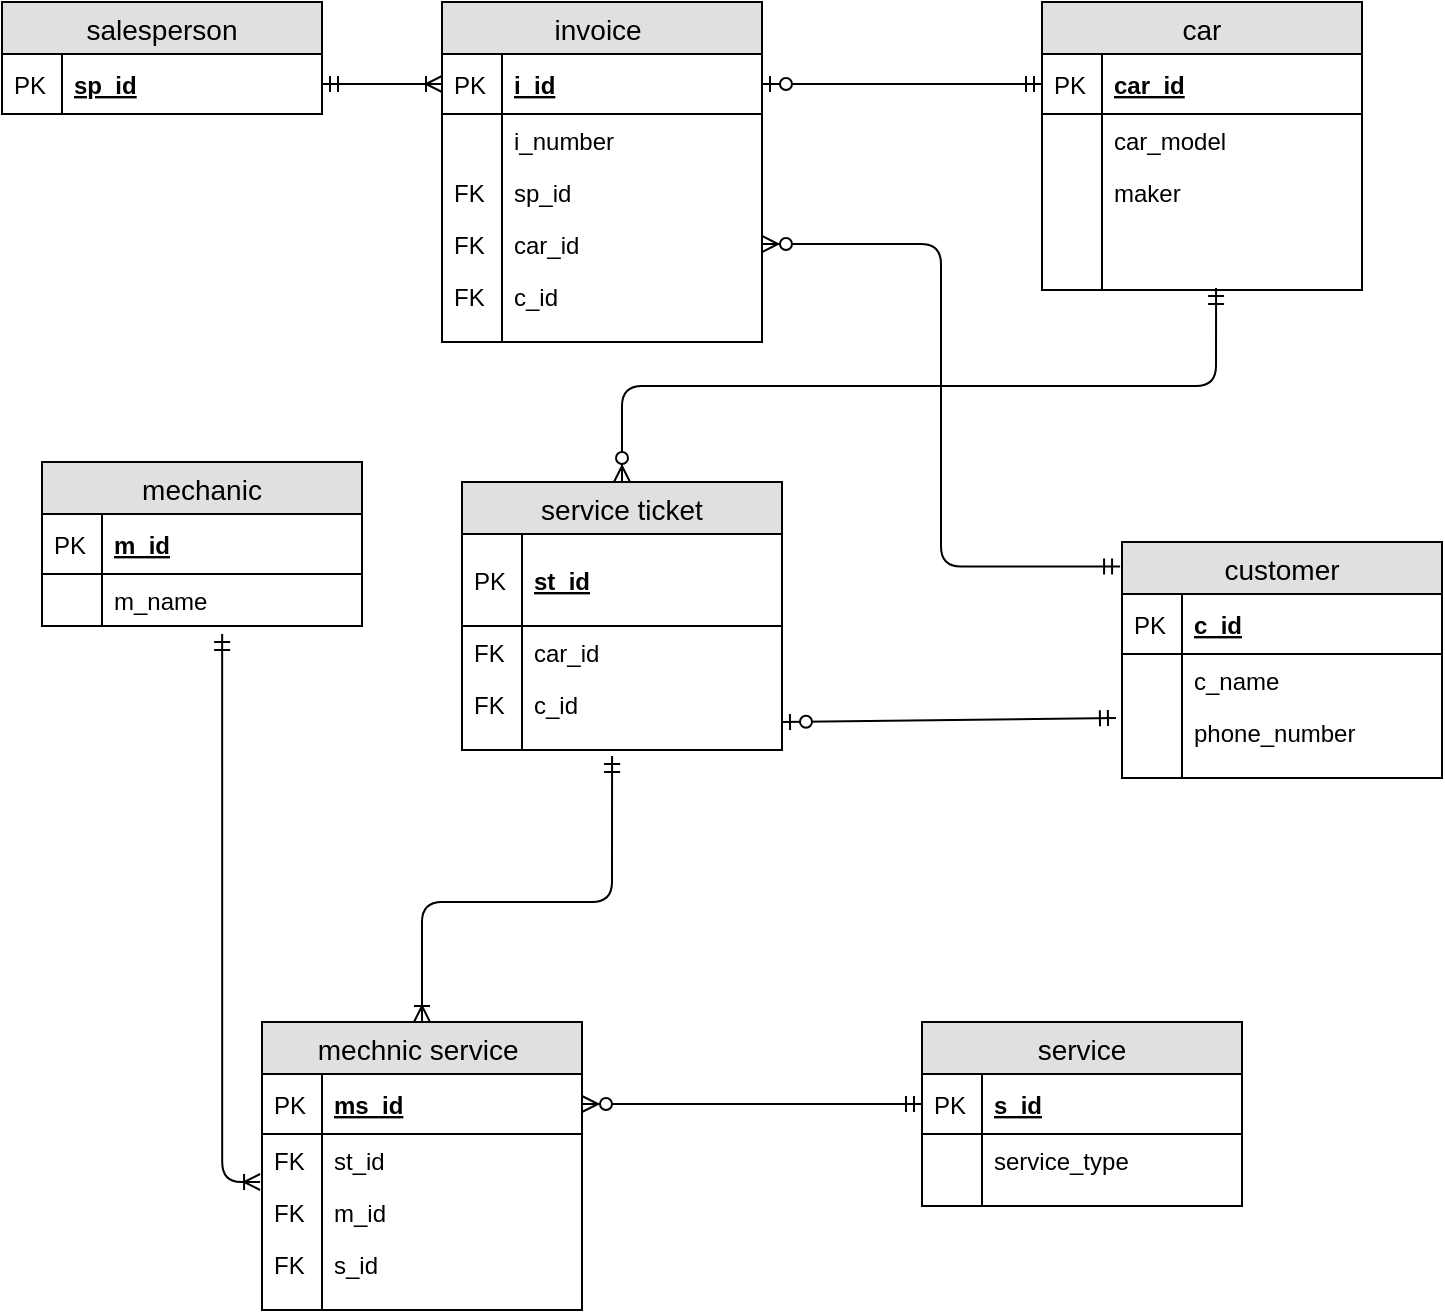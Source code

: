 <mxfile version="12.5.3" type="device"><diagram id="W1ny0_dpxWkOe_xaQ_Vz" name="Page-1"><mxGraphModel dx="1422" dy="745" grid="1" gridSize="10" guides="1" tooltips="1" connect="1" arrows="1" fold="1" page="1" pageScale="1" pageWidth="827" pageHeight="1169" math="0" shadow="0"><root><mxCell id="0"/><mxCell id="1" parent="0"/><mxCell id="S6e2C4reVSMA_w8HV3tu-1" value="salesperson" style="swimlane;fontStyle=0;childLayout=stackLayout;horizontal=1;startSize=26;fillColor=#e0e0e0;horizontalStack=0;resizeParent=1;resizeParentMax=0;resizeLast=0;collapsible=1;marginBottom=0;swimlaneFillColor=#ffffff;align=center;fontSize=14;" vertex="1" parent="1"><mxGeometry x="20" y="20" width="160" height="56" as="geometry"/></mxCell><mxCell id="S6e2C4reVSMA_w8HV3tu-2" value="sp_id" style="shape=partialRectangle;top=0;left=0;right=0;bottom=1;align=left;verticalAlign=middle;fillColor=none;spacingLeft=34;spacingRight=4;overflow=hidden;rotatable=0;points=[[0,0.5],[1,0.5]];portConstraint=eastwest;dropTarget=0;fontStyle=5;fontSize=12;" vertex="1" parent="S6e2C4reVSMA_w8HV3tu-1"><mxGeometry y="26" width="160" height="30" as="geometry"/></mxCell><mxCell id="S6e2C4reVSMA_w8HV3tu-3" value="PK" style="shape=partialRectangle;top=0;left=0;bottom=0;fillColor=none;align=left;verticalAlign=middle;spacingLeft=4;spacingRight=4;overflow=hidden;rotatable=0;points=[];portConstraint=eastwest;part=1;fontSize=12;" vertex="1" connectable="0" parent="S6e2C4reVSMA_w8HV3tu-2"><mxGeometry width="30" height="30" as="geometry"/></mxCell><mxCell id="S6e2C4reVSMA_w8HV3tu-12" value="invoice " style="swimlane;fontStyle=0;childLayout=stackLayout;horizontal=1;startSize=26;fillColor=#e0e0e0;horizontalStack=0;resizeParent=1;resizeParentMax=0;resizeLast=0;collapsible=1;marginBottom=0;swimlaneFillColor=#ffffff;align=center;fontSize=14;" vertex="1" parent="1"><mxGeometry x="240" y="20" width="160" height="170" as="geometry"/></mxCell><mxCell id="S6e2C4reVSMA_w8HV3tu-13" value="i_id" style="shape=partialRectangle;top=0;left=0;right=0;bottom=1;align=left;verticalAlign=middle;fillColor=none;spacingLeft=34;spacingRight=4;overflow=hidden;rotatable=0;points=[[0,0.5],[1,0.5]];portConstraint=eastwest;dropTarget=0;fontStyle=5;fontSize=12;" vertex="1" parent="S6e2C4reVSMA_w8HV3tu-12"><mxGeometry y="26" width="160" height="30" as="geometry"/></mxCell><mxCell id="S6e2C4reVSMA_w8HV3tu-14" value="PK" style="shape=partialRectangle;top=0;left=0;bottom=0;fillColor=none;align=left;verticalAlign=middle;spacingLeft=4;spacingRight=4;overflow=hidden;rotatable=0;points=[];portConstraint=eastwest;part=1;fontSize=12;" vertex="1" connectable="0" parent="S6e2C4reVSMA_w8HV3tu-13"><mxGeometry width="30" height="30" as="geometry"/></mxCell><mxCell id="S6e2C4reVSMA_w8HV3tu-15" value="i_number " style="shape=partialRectangle;top=0;left=0;right=0;bottom=0;align=left;verticalAlign=top;fillColor=none;spacingLeft=34;spacingRight=4;overflow=hidden;rotatable=0;points=[[0,0.5],[1,0.5]];portConstraint=eastwest;dropTarget=0;fontSize=12;" vertex="1" parent="S6e2C4reVSMA_w8HV3tu-12"><mxGeometry y="56" width="160" height="26" as="geometry"/></mxCell><mxCell id="S6e2C4reVSMA_w8HV3tu-16" value="" style="shape=partialRectangle;top=0;left=0;bottom=0;fillColor=none;align=left;verticalAlign=top;spacingLeft=4;spacingRight=4;overflow=hidden;rotatable=0;points=[];portConstraint=eastwest;part=1;fontSize=12;" vertex="1" connectable="0" parent="S6e2C4reVSMA_w8HV3tu-15"><mxGeometry width="30" height="26" as="geometry"/></mxCell><mxCell id="S6e2C4reVSMA_w8HV3tu-17" value="sp_id" style="shape=partialRectangle;top=0;left=0;right=0;bottom=0;align=left;verticalAlign=top;fillColor=none;spacingLeft=34;spacingRight=4;overflow=hidden;rotatable=0;points=[[0,0.5],[1,0.5]];portConstraint=eastwest;dropTarget=0;fontSize=12;" vertex="1" parent="S6e2C4reVSMA_w8HV3tu-12"><mxGeometry y="82" width="160" height="26" as="geometry"/></mxCell><mxCell id="S6e2C4reVSMA_w8HV3tu-18" value="FK" style="shape=partialRectangle;top=0;left=0;bottom=0;fillColor=none;align=left;verticalAlign=top;spacingLeft=4;spacingRight=4;overflow=hidden;rotatable=0;points=[];portConstraint=eastwest;part=1;fontSize=12;" vertex="1" connectable="0" parent="S6e2C4reVSMA_w8HV3tu-17"><mxGeometry width="30" height="26" as="geometry"/></mxCell><mxCell id="S6e2C4reVSMA_w8HV3tu-19" value="car_id" style="shape=partialRectangle;top=0;left=0;right=0;bottom=0;align=left;verticalAlign=top;fillColor=none;spacingLeft=34;spacingRight=4;overflow=hidden;rotatable=0;points=[[0,0.5],[1,0.5]];portConstraint=eastwest;dropTarget=0;fontSize=12;" vertex="1" parent="S6e2C4reVSMA_w8HV3tu-12"><mxGeometry y="108" width="160" height="26" as="geometry"/></mxCell><mxCell id="S6e2C4reVSMA_w8HV3tu-20" value="FK" style="shape=partialRectangle;top=0;left=0;bottom=0;fillColor=none;align=left;verticalAlign=top;spacingLeft=4;spacingRight=4;overflow=hidden;rotatable=0;points=[];portConstraint=eastwest;part=1;fontSize=12;" vertex="1" connectable="0" parent="S6e2C4reVSMA_w8HV3tu-19"><mxGeometry width="30" height="26" as="geometry"/></mxCell><mxCell id="S6e2C4reVSMA_w8HV3tu-21" value="c_id" style="shape=partialRectangle;top=0;left=0;right=0;bottom=0;align=left;verticalAlign=top;fillColor=none;spacingLeft=34;spacingRight=4;overflow=hidden;rotatable=0;points=[[0,0.5],[1,0.5]];portConstraint=eastwest;dropTarget=0;fontSize=12;" vertex="1" parent="S6e2C4reVSMA_w8HV3tu-12"><mxGeometry y="134" width="160" height="36" as="geometry"/></mxCell><mxCell id="S6e2C4reVSMA_w8HV3tu-22" value="FK" style="shape=partialRectangle;top=0;left=0;bottom=0;fillColor=none;align=left;verticalAlign=top;spacingLeft=4;spacingRight=4;overflow=hidden;rotatable=0;points=[];portConstraint=eastwest;part=1;fontSize=12;" vertex="1" connectable="0" parent="S6e2C4reVSMA_w8HV3tu-21"><mxGeometry width="30" height="36" as="geometry"/></mxCell><mxCell id="S6e2C4reVSMA_w8HV3tu-23" value="car" style="swimlane;fontStyle=0;childLayout=stackLayout;horizontal=1;startSize=26;fillColor=#e0e0e0;horizontalStack=0;resizeParent=1;resizeParentMax=0;resizeLast=0;collapsible=1;marginBottom=0;swimlaneFillColor=#ffffff;align=center;fontSize=14;" vertex="1" parent="1"><mxGeometry x="540" y="20" width="160" height="144" as="geometry"/></mxCell><mxCell id="S6e2C4reVSMA_w8HV3tu-24" value="car_id" style="shape=partialRectangle;top=0;left=0;right=0;bottom=1;align=left;verticalAlign=middle;fillColor=none;spacingLeft=34;spacingRight=4;overflow=hidden;rotatable=0;points=[[0,0.5],[1,0.5]];portConstraint=eastwest;dropTarget=0;fontStyle=5;fontSize=12;" vertex="1" parent="S6e2C4reVSMA_w8HV3tu-23"><mxGeometry y="26" width="160" height="30" as="geometry"/></mxCell><mxCell id="S6e2C4reVSMA_w8HV3tu-25" value="PK" style="shape=partialRectangle;top=0;left=0;bottom=0;fillColor=none;align=left;verticalAlign=middle;spacingLeft=4;spacingRight=4;overflow=hidden;rotatable=0;points=[];portConstraint=eastwest;part=1;fontSize=12;" vertex="1" connectable="0" parent="S6e2C4reVSMA_w8HV3tu-24"><mxGeometry width="30" height="30" as="geometry"/></mxCell><mxCell id="S6e2C4reVSMA_w8HV3tu-26" value="car_model" style="shape=partialRectangle;top=0;left=0;right=0;bottom=0;align=left;verticalAlign=top;fillColor=none;spacingLeft=34;spacingRight=4;overflow=hidden;rotatable=0;points=[[0,0.5],[1,0.5]];portConstraint=eastwest;dropTarget=0;fontSize=12;" vertex="1" parent="S6e2C4reVSMA_w8HV3tu-23"><mxGeometry y="56" width="160" height="26" as="geometry"/></mxCell><mxCell id="S6e2C4reVSMA_w8HV3tu-27" value="" style="shape=partialRectangle;top=0;left=0;bottom=0;fillColor=none;align=left;verticalAlign=top;spacingLeft=4;spacingRight=4;overflow=hidden;rotatable=0;points=[];portConstraint=eastwest;part=1;fontSize=12;" vertex="1" connectable="0" parent="S6e2C4reVSMA_w8HV3tu-26"><mxGeometry width="30" height="26" as="geometry"/></mxCell><mxCell id="S6e2C4reVSMA_w8HV3tu-28" value="maker" style="shape=partialRectangle;top=0;left=0;right=0;bottom=0;align=left;verticalAlign=top;fillColor=none;spacingLeft=34;spacingRight=4;overflow=hidden;rotatable=0;points=[[0,0.5],[1,0.5]];portConstraint=eastwest;dropTarget=0;fontSize=12;" vertex="1" parent="S6e2C4reVSMA_w8HV3tu-23"><mxGeometry y="82" width="160" height="26" as="geometry"/></mxCell><mxCell id="S6e2C4reVSMA_w8HV3tu-29" value="" style="shape=partialRectangle;top=0;left=0;bottom=0;fillColor=none;align=left;verticalAlign=top;spacingLeft=4;spacingRight=4;overflow=hidden;rotatable=0;points=[];portConstraint=eastwest;part=1;fontSize=12;" vertex="1" connectable="0" parent="S6e2C4reVSMA_w8HV3tu-28"><mxGeometry width="30" height="26" as="geometry"/></mxCell><mxCell id="S6e2C4reVSMA_w8HV3tu-30" value="" style="shape=partialRectangle;top=0;left=0;right=0;bottom=0;align=left;verticalAlign=top;fillColor=none;spacingLeft=34;spacingRight=4;overflow=hidden;rotatable=0;points=[[0,0.5],[1,0.5]];portConstraint=eastwest;dropTarget=0;fontSize=12;" vertex="1" parent="S6e2C4reVSMA_w8HV3tu-23"><mxGeometry y="108" width="160" height="26" as="geometry"/></mxCell><mxCell id="S6e2C4reVSMA_w8HV3tu-31" value="" style="shape=partialRectangle;top=0;left=0;bottom=0;fillColor=none;align=left;verticalAlign=top;spacingLeft=4;spacingRight=4;overflow=hidden;rotatable=0;points=[];portConstraint=eastwest;part=1;fontSize=12;" vertex="1" connectable="0" parent="S6e2C4reVSMA_w8HV3tu-30"><mxGeometry width="30" height="26" as="geometry"/></mxCell><mxCell id="S6e2C4reVSMA_w8HV3tu-32" value="" style="shape=partialRectangle;top=0;left=0;right=0;bottom=0;align=left;verticalAlign=top;fillColor=none;spacingLeft=34;spacingRight=4;overflow=hidden;rotatable=0;points=[[0,0.5],[1,0.5]];portConstraint=eastwest;dropTarget=0;fontSize=12;" vertex="1" parent="S6e2C4reVSMA_w8HV3tu-23"><mxGeometry y="134" width="160" height="10" as="geometry"/></mxCell><mxCell id="S6e2C4reVSMA_w8HV3tu-33" value="" style="shape=partialRectangle;top=0;left=0;bottom=0;fillColor=none;align=left;verticalAlign=top;spacingLeft=4;spacingRight=4;overflow=hidden;rotatable=0;points=[];portConstraint=eastwest;part=1;fontSize=12;" vertex="1" connectable="0" parent="S6e2C4reVSMA_w8HV3tu-32"><mxGeometry width="30" height="10" as="geometry"/></mxCell><mxCell id="S6e2C4reVSMA_w8HV3tu-34" value="service ticket" style="swimlane;fontStyle=0;childLayout=stackLayout;horizontal=1;startSize=26;fillColor=#e0e0e0;horizontalStack=0;resizeParent=1;resizeParentMax=0;resizeLast=0;collapsible=1;marginBottom=0;swimlaneFillColor=#ffffff;align=center;fontSize=14;" vertex="1" parent="1"><mxGeometry x="250" y="260" width="160" height="134" as="geometry"/></mxCell><mxCell id="S6e2C4reVSMA_w8HV3tu-35" value="st_id" style="shape=partialRectangle;top=0;left=0;right=0;bottom=1;align=left;verticalAlign=middle;fillColor=none;spacingLeft=34;spacingRight=4;overflow=hidden;rotatable=0;points=[[0,0.5],[1,0.5]];portConstraint=eastwest;dropTarget=0;fontStyle=5;fontSize=12;" vertex="1" parent="S6e2C4reVSMA_w8HV3tu-34"><mxGeometry y="26" width="160" height="46" as="geometry"/></mxCell><mxCell id="S6e2C4reVSMA_w8HV3tu-36" value="PK" style="shape=partialRectangle;top=0;left=0;bottom=0;fillColor=none;align=left;verticalAlign=middle;spacingLeft=4;spacingRight=4;overflow=hidden;rotatable=0;points=[];portConstraint=eastwest;part=1;fontSize=12;" vertex="1" connectable="0" parent="S6e2C4reVSMA_w8HV3tu-35"><mxGeometry width="30" height="46" as="geometry"/></mxCell><mxCell id="S6e2C4reVSMA_w8HV3tu-37" value="car_id" style="shape=partialRectangle;top=0;left=0;right=0;bottom=0;align=left;verticalAlign=top;fillColor=none;spacingLeft=34;spacingRight=4;overflow=hidden;rotatable=0;points=[[0,0.5],[1,0.5]];portConstraint=eastwest;dropTarget=0;fontSize=12;" vertex="1" parent="S6e2C4reVSMA_w8HV3tu-34"><mxGeometry y="72" width="160" height="26" as="geometry"/></mxCell><mxCell id="S6e2C4reVSMA_w8HV3tu-38" value="FK" style="shape=partialRectangle;top=0;left=0;bottom=0;fillColor=none;align=left;verticalAlign=top;spacingLeft=4;spacingRight=4;overflow=hidden;rotatable=0;points=[];portConstraint=eastwest;part=1;fontSize=12;" vertex="1" connectable="0" parent="S6e2C4reVSMA_w8HV3tu-37"><mxGeometry width="30" height="26" as="geometry"/></mxCell><mxCell id="S6e2C4reVSMA_w8HV3tu-39" value="c_id" style="shape=partialRectangle;top=0;left=0;right=0;bottom=0;align=left;verticalAlign=top;fillColor=none;spacingLeft=34;spacingRight=4;overflow=hidden;rotatable=0;points=[[0,0.5],[1,0.5]];portConstraint=eastwest;dropTarget=0;fontSize=12;" vertex="1" parent="S6e2C4reVSMA_w8HV3tu-34"><mxGeometry y="98" width="160" height="26" as="geometry"/></mxCell><mxCell id="S6e2C4reVSMA_w8HV3tu-40" value="FK" style="shape=partialRectangle;top=0;left=0;bottom=0;fillColor=none;align=left;verticalAlign=top;spacingLeft=4;spacingRight=4;overflow=hidden;rotatable=0;points=[];portConstraint=eastwest;part=1;fontSize=12;" vertex="1" connectable="0" parent="S6e2C4reVSMA_w8HV3tu-39"><mxGeometry width="30" height="26" as="geometry"/></mxCell><mxCell id="S6e2C4reVSMA_w8HV3tu-43" value="" style="shape=partialRectangle;top=0;left=0;right=0;bottom=0;align=left;verticalAlign=top;fillColor=none;spacingLeft=34;spacingRight=4;overflow=hidden;rotatable=0;points=[[0,0.5],[1,0.5]];portConstraint=eastwest;dropTarget=0;fontSize=12;" vertex="1" parent="S6e2C4reVSMA_w8HV3tu-34"><mxGeometry y="124" width="160" height="10" as="geometry"/></mxCell><mxCell id="S6e2C4reVSMA_w8HV3tu-44" value="" style="shape=partialRectangle;top=0;left=0;bottom=0;fillColor=none;align=left;verticalAlign=top;spacingLeft=4;spacingRight=4;overflow=hidden;rotatable=0;points=[];portConstraint=eastwest;part=1;fontSize=12;" vertex="1" connectable="0" parent="S6e2C4reVSMA_w8HV3tu-43"><mxGeometry width="30" height="10" as="geometry"/></mxCell><mxCell id="S6e2C4reVSMA_w8HV3tu-45" value="customer" style="swimlane;fontStyle=0;childLayout=stackLayout;horizontal=1;startSize=26;fillColor=#e0e0e0;horizontalStack=0;resizeParent=1;resizeParentMax=0;resizeLast=0;collapsible=1;marginBottom=0;swimlaneFillColor=#ffffff;align=center;fontSize=14;" vertex="1" parent="1"><mxGeometry x="580" y="290" width="160" height="118" as="geometry"/></mxCell><mxCell id="S6e2C4reVSMA_w8HV3tu-46" value="c_id" style="shape=partialRectangle;top=0;left=0;right=0;bottom=1;align=left;verticalAlign=middle;fillColor=none;spacingLeft=34;spacingRight=4;overflow=hidden;rotatable=0;points=[[0,0.5],[1,0.5]];portConstraint=eastwest;dropTarget=0;fontStyle=5;fontSize=12;" vertex="1" parent="S6e2C4reVSMA_w8HV3tu-45"><mxGeometry y="26" width="160" height="30" as="geometry"/></mxCell><mxCell id="S6e2C4reVSMA_w8HV3tu-47" value="PK" style="shape=partialRectangle;top=0;left=0;bottom=0;fillColor=none;align=left;verticalAlign=middle;spacingLeft=4;spacingRight=4;overflow=hidden;rotatable=0;points=[];portConstraint=eastwest;part=1;fontSize=12;" vertex="1" connectable="0" parent="S6e2C4reVSMA_w8HV3tu-46"><mxGeometry width="30" height="30" as="geometry"/></mxCell><mxCell id="S6e2C4reVSMA_w8HV3tu-48" value="c_name" style="shape=partialRectangle;top=0;left=0;right=0;bottom=0;align=left;verticalAlign=top;fillColor=none;spacingLeft=34;spacingRight=4;overflow=hidden;rotatable=0;points=[[0,0.5],[1,0.5]];portConstraint=eastwest;dropTarget=0;fontSize=12;" vertex="1" parent="S6e2C4reVSMA_w8HV3tu-45"><mxGeometry y="56" width="160" height="26" as="geometry"/></mxCell><mxCell id="S6e2C4reVSMA_w8HV3tu-49" value="" style="shape=partialRectangle;top=0;left=0;bottom=0;fillColor=none;align=left;verticalAlign=top;spacingLeft=4;spacingRight=4;overflow=hidden;rotatable=0;points=[];portConstraint=eastwest;part=1;fontSize=12;" vertex="1" connectable="0" parent="S6e2C4reVSMA_w8HV3tu-48"><mxGeometry width="30" height="26" as="geometry"/></mxCell><mxCell id="S6e2C4reVSMA_w8HV3tu-50" value="phone_number" style="shape=partialRectangle;top=0;left=0;right=0;bottom=0;align=left;verticalAlign=top;fillColor=none;spacingLeft=34;spacingRight=4;overflow=hidden;rotatable=0;points=[[0,0.5],[1,0.5]];portConstraint=eastwest;dropTarget=0;fontSize=12;" vertex="1" parent="S6e2C4reVSMA_w8HV3tu-45"><mxGeometry y="82" width="160" height="26" as="geometry"/></mxCell><mxCell id="S6e2C4reVSMA_w8HV3tu-51" value="" style="shape=partialRectangle;top=0;left=0;bottom=0;fillColor=none;align=left;verticalAlign=top;spacingLeft=4;spacingRight=4;overflow=hidden;rotatable=0;points=[];portConstraint=eastwest;part=1;fontSize=12;" vertex="1" connectable="0" parent="S6e2C4reVSMA_w8HV3tu-50"><mxGeometry width="30" height="26" as="geometry"/></mxCell><mxCell id="S6e2C4reVSMA_w8HV3tu-54" value="" style="shape=partialRectangle;top=0;left=0;right=0;bottom=0;align=left;verticalAlign=top;fillColor=none;spacingLeft=34;spacingRight=4;overflow=hidden;rotatable=0;points=[[0,0.5],[1,0.5]];portConstraint=eastwest;dropTarget=0;fontSize=12;" vertex="1" parent="S6e2C4reVSMA_w8HV3tu-45"><mxGeometry y="108" width="160" height="10" as="geometry"/></mxCell><mxCell id="S6e2C4reVSMA_w8HV3tu-55" value="" style="shape=partialRectangle;top=0;left=0;bottom=0;fillColor=none;align=left;verticalAlign=top;spacingLeft=4;spacingRight=4;overflow=hidden;rotatable=0;points=[];portConstraint=eastwest;part=1;fontSize=12;" vertex="1" connectable="0" parent="S6e2C4reVSMA_w8HV3tu-54"><mxGeometry width="30" height="10" as="geometry"/></mxCell><mxCell id="S6e2C4reVSMA_w8HV3tu-56" value="service" style="swimlane;fontStyle=0;childLayout=stackLayout;horizontal=1;startSize=26;fillColor=#e0e0e0;horizontalStack=0;resizeParent=1;resizeParentMax=0;resizeLast=0;collapsible=1;marginBottom=0;swimlaneFillColor=#ffffff;align=center;fontSize=14;" vertex="1" parent="1"><mxGeometry x="480" y="530" width="160" height="92" as="geometry"/></mxCell><mxCell id="S6e2C4reVSMA_w8HV3tu-57" value="s_id" style="shape=partialRectangle;top=0;left=0;right=0;bottom=1;align=left;verticalAlign=middle;fillColor=none;spacingLeft=34;spacingRight=4;overflow=hidden;rotatable=0;points=[[0,0.5],[1,0.5]];portConstraint=eastwest;dropTarget=0;fontStyle=5;fontSize=12;" vertex="1" parent="S6e2C4reVSMA_w8HV3tu-56"><mxGeometry y="26" width="160" height="30" as="geometry"/></mxCell><mxCell id="S6e2C4reVSMA_w8HV3tu-58" value="PK" style="shape=partialRectangle;top=0;left=0;bottom=0;fillColor=none;align=left;verticalAlign=middle;spacingLeft=4;spacingRight=4;overflow=hidden;rotatable=0;points=[];portConstraint=eastwest;part=1;fontSize=12;" vertex="1" connectable="0" parent="S6e2C4reVSMA_w8HV3tu-57"><mxGeometry width="30" height="30" as="geometry"/></mxCell><mxCell id="S6e2C4reVSMA_w8HV3tu-59" value="service_type" style="shape=partialRectangle;top=0;left=0;right=0;bottom=0;align=left;verticalAlign=top;fillColor=none;spacingLeft=34;spacingRight=4;overflow=hidden;rotatable=0;points=[[0,0.5],[1,0.5]];portConstraint=eastwest;dropTarget=0;fontSize=12;" vertex="1" parent="S6e2C4reVSMA_w8HV3tu-56"><mxGeometry y="56" width="160" height="26" as="geometry"/></mxCell><mxCell id="S6e2C4reVSMA_w8HV3tu-60" value="" style="shape=partialRectangle;top=0;left=0;bottom=0;fillColor=none;align=left;verticalAlign=top;spacingLeft=4;spacingRight=4;overflow=hidden;rotatable=0;points=[];portConstraint=eastwest;part=1;fontSize=12;" vertex="1" connectable="0" parent="S6e2C4reVSMA_w8HV3tu-59"><mxGeometry width="30" height="26" as="geometry"/></mxCell><mxCell id="S6e2C4reVSMA_w8HV3tu-65" value="" style="shape=partialRectangle;top=0;left=0;right=0;bottom=0;align=left;verticalAlign=top;fillColor=none;spacingLeft=34;spacingRight=4;overflow=hidden;rotatable=0;points=[[0,0.5],[1,0.5]];portConstraint=eastwest;dropTarget=0;fontSize=12;" vertex="1" parent="S6e2C4reVSMA_w8HV3tu-56"><mxGeometry y="82" width="160" height="10" as="geometry"/></mxCell><mxCell id="S6e2C4reVSMA_w8HV3tu-66" value="" style="shape=partialRectangle;top=0;left=0;bottom=0;fillColor=none;align=left;verticalAlign=top;spacingLeft=4;spacingRight=4;overflow=hidden;rotatable=0;points=[];portConstraint=eastwest;part=1;fontSize=12;" vertex="1" connectable="0" parent="S6e2C4reVSMA_w8HV3tu-65"><mxGeometry width="30" height="10" as="geometry"/></mxCell><mxCell id="S6e2C4reVSMA_w8HV3tu-67" value="mechanic" style="swimlane;fontStyle=0;childLayout=stackLayout;horizontal=1;startSize=26;fillColor=#e0e0e0;horizontalStack=0;resizeParent=1;resizeParentMax=0;resizeLast=0;collapsible=1;marginBottom=0;swimlaneFillColor=#ffffff;align=center;fontSize=14;" vertex="1" parent="1"><mxGeometry x="40" y="250" width="160" height="82" as="geometry"/></mxCell><mxCell id="S6e2C4reVSMA_w8HV3tu-68" value="m_id" style="shape=partialRectangle;top=0;left=0;right=0;bottom=1;align=left;verticalAlign=middle;fillColor=none;spacingLeft=34;spacingRight=4;overflow=hidden;rotatable=0;points=[[0,0.5],[1,0.5]];portConstraint=eastwest;dropTarget=0;fontStyle=5;fontSize=12;" vertex="1" parent="S6e2C4reVSMA_w8HV3tu-67"><mxGeometry y="26" width="160" height="30" as="geometry"/></mxCell><mxCell id="S6e2C4reVSMA_w8HV3tu-69" value="PK" style="shape=partialRectangle;top=0;left=0;bottom=0;fillColor=none;align=left;verticalAlign=middle;spacingLeft=4;spacingRight=4;overflow=hidden;rotatable=0;points=[];portConstraint=eastwest;part=1;fontSize=12;" vertex="1" connectable="0" parent="S6e2C4reVSMA_w8HV3tu-68"><mxGeometry width="30" height="30" as="geometry"/></mxCell><mxCell id="S6e2C4reVSMA_w8HV3tu-70" value="m_name" style="shape=partialRectangle;top=0;left=0;right=0;bottom=0;align=left;verticalAlign=top;fillColor=none;spacingLeft=34;spacingRight=4;overflow=hidden;rotatable=0;points=[[0,0.5],[1,0.5]];portConstraint=eastwest;dropTarget=0;fontSize=12;" vertex="1" parent="S6e2C4reVSMA_w8HV3tu-67"><mxGeometry y="56" width="160" height="26" as="geometry"/></mxCell><mxCell id="S6e2C4reVSMA_w8HV3tu-71" value="" style="shape=partialRectangle;top=0;left=0;bottom=0;fillColor=none;align=left;verticalAlign=top;spacingLeft=4;spacingRight=4;overflow=hidden;rotatable=0;points=[];portConstraint=eastwest;part=1;fontSize=12;" vertex="1" connectable="0" parent="S6e2C4reVSMA_w8HV3tu-70"><mxGeometry width="30" height="26" as="geometry"/></mxCell><mxCell id="S6e2C4reVSMA_w8HV3tu-78" value="mechnic service " style="swimlane;fontStyle=0;childLayout=stackLayout;horizontal=1;startSize=26;fillColor=#e0e0e0;horizontalStack=0;resizeParent=1;resizeParentMax=0;resizeLast=0;collapsible=1;marginBottom=0;swimlaneFillColor=#ffffff;align=center;fontSize=14;" vertex="1" parent="1"><mxGeometry x="150" y="530" width="160" height="144" as="geometry"/></mxCell><mxCell id="S6e2C4reVSMA_w8HV3tu-79" value="ms_id" style="shape=partialRectangle;top=0;left=0;right=0;bottom=1;align=left;verticalAlign=middle;fillColor=none;spacingLeft=34;spacingRight=4;overflow=hidden;rotatable=0;points=[[0,0.5],[1,0.5]];portConstraint=eastwest;dropTarget=0;fontStyle=5;fontSize=12;" vertex="1" parent="S6e2C4reVSMA_w8HV3tu-78"><mxGeometry y="26" width="160" height="30" as="geometry"/></mxCell><mxCell id="S6e2C4reVSMA_w8HV3tu-80" value="PK" style="shape=partialRectangle;top=0;left=0;bottom=0;fillColor=none;align=left;verticalAlign=middle;spacingLeft=4;spacingRight=4;overflow=hidden;rotatable=0;points=[];portConstraint=eastwest;part=1;fontSize=12;" vertex="1" connectable="0" parent="S6e2C4reVSMA_w8HV3tu-79"><mxGeometry width="30" height="30" as="geometry"/></mxCell><mxCell id="S6e2C4reVSMA_w8HV3tu-81" value="st_id" style="shape=partialRectangle;top=0;left=0;right=0;bottom=0;align=left;verticalAlign=top;fillColor=none;spacingLeft=34;spacingRight=4;overflow=hidden;rotatable=0;points=[[0,0.5],[1,0.5]];portConstraint=eastwest;dropTarget=0;fontSize=12;" vertex="1" parent="S6e2C4reVSMA_w8HV3tu-78"><mxGeometry y="56" width="160" height="26" as="geometry"/></mxCell><mxCell id="S6e2C4reVSMA_w8HV3tu-82" value="FK" style="shape=partialRectangle;top=0;left=0;bottom=0;fillColor=none;align=left;verticalAlign=top;spacingLeft=4;spacingRight=4;overflow=hidden;rotatable=0;points=[];portConstraint=eastwest;part=1;fontSize=12;" vertex="1" connectable="0" parent="S6e2C4reVSMA_w8HV3tu-81"><mxGeometry width="30" height="26" as="geometry"/></mxCell><mxCell id="S6e2C4reVSMA_w8HV3tu-83" value="m_id" style="shape=partialRectangle;top=0;left=0;right=0;bottom=0;align=left;verticalAlign=top;fillColor=none;spacingLeft=34;spacingRight=4;overflow=hidden;rotatable=0;points=[[0,0.5],[1,0.5]];portConstraint=eastwest;dropTarget=0;fontSize=12;" vertex="1" parent="S6e2C4reVSMA_w8HV3tu-78"><mxGeometry y="82" width="160" height="26" as="geometry"/></mxCell><mxCell id="S6e2C4reVSMA_w8HV3tu-84" value="FK" style="shape=partialRectangle;top=0;left=0;bottom=0;fillColor=none;align=left;verticalAlign=top;spacingLeft=4;spacingRight=4;overflow=hidden;rotatable=0;points=[];portConstraint=eastwest;part=1;fontSize=12;" vertex="1" connectable="0" parent="S6e2C4reVSMA_w8HV3tu-83"><mxGeometry width="30" height="26" as="geometry"/></mxCell><mxCell id="S6e2C4reVSMA_w8HV3tu-85" value="s_id" style="shape=partialRectangle;top=0;left=0;right=0;bottom=0;align=left;verticalAlign=top;fillColor=none;spacingLeft=34;spacingRight=4;overflow=hidden;rotatable=0;points=[[0,0.5],[1,0.5]];portConstraint=eastwest;dropTarget=0;fontSize=12;" vertex="1" parent="S6e2C4reVSMA_w8HV3tu-78"><mxGeometry y="108" width="160" height="26" as="geometry"/></mxCell><mxCell id="S6e2C4reVSMA_w8HV3tu-86" value="FK" style="shape=partialRectangle;top=0;left=0;bottom=0;fillColor=none;align=left;verticalAlign=top;spacingLeft=4;spacingRight=4;overflow=hidden;rotatable=0;points=[];portConstraint=eastwest;part=1;fontSize=12;" vertex="1" connectable="0" parent="S6e2C4reVSMA_w8HV3tu-85"><mxGeometry width="30" height="26" as="geometry"/></mxCell><mxCell id="S6e2C4reVSMA_w8HV3tu-87" value="" style="shape=partialRectangle;top=0;left=0;right=0;bottom=0;align=left;verticalAlign=top;fillColor=none;spacingLeft=34;spacingRight=4;overflow=hidden;rotatable=0;points=[[0,0.5],[1,0.5]];portConstraint=eastwest;dropTarget=0;fontSize=12;" vertex="1" parent="S6e2C4reVSMA_w8HV3tu-78"><mxGeometry y="134" width="160" height="10" as="geometry"/></mxCell><mxCell id="S6e2C4reVSMA_w8HV3tu-88" value="" style="shape=partialRectangle;top=0;left=0;bottom=0;fillColor=none;align=left;verticalAlign=top;spacingLeft=4;spacingRight=4;overflow=hidden;rotatable=0;points=[];portConstraint=eastwest;part=1;fontSize=12;" vertex="1" connectable="0" parent="S6e2C4reVSMA_w8HV3tu-87"><mxGeometry width="30" height="10" as="geometry"/></mxCell><mxCell id="S6e2C4reVSMA_w8HV3tu-90" value="" style="edgeStyle=entityRelationEdgeStyle;fontSize=12;html=1;endArrow=ERoneToMany;startArrow=ERmandOne;entryX=0;entryY=0.5;entryDx=0;entryDy=0;exitX=1;exitY=0.5;exitDx=0;exitDy=0;" edge="1" parent="1" source="S6e2C4reVSMA_w8HV3tu-2" target="S6e2C4reVSMA_w8HV3tu-13"><mxGeometry width="100" height="100" relative="1" as="geometry"><mxPoint x="20" y="800" as="sourcePoint"/><mxPoint x="120" y="700" as="targetPoint"/></mxGeometry></mxCell><mxCell id="S6e2C4reVSMA_w8HV3tu-91" value="" style="fontSize=12;html=1;endArrow=ERzeroToOne;startArrow=ERmandOne;exitX=0;exitY=0.5;exitDx=0;exitDy=0;" edge="1" parent="1" source="S6e2C4reVSMA_w8HV3tu-24" target="S6e2C4reVSMA_w8HV3tu-13"><mxGeometry width="100" height="100" relative="1" as="geometry"><mxPoint x="20" y="800" as="sourcePoint"/><mxPoint x="120" y="700" as="targetPoint"/></mxGeometry></mxCell><mxCell id="S6e2C4reVSMA_w8HV3tu-92" value="" style="fontSize=12;html=1;endArrow=ERzeroToMany;startArrow=ERmandOne;entryX=0.5;entryY=0;entryDx=0;entryDy=0;exitX=0.544;exitY=0.9;exitDx=0;exitDy=0;exitPerimeter=0;edgeStyle=orthogonalEdgeStyle;" edge="1" parent="1" source="S6e2C4reVSMA_w8HV3tu-32" target="S6e2C4reVSMA_w8HV3tu-34"><mxGeometry width="100" height="100" relative="1" as="geometry"><mxPoint x="20" y="800" as="sourcePoint"/><mxPoint x="120" y="700" as="targetPoint"/></mxGeometry></mxCell><mxCell id="S6e2C4reVSMA_w8HV3tu-93" value="" style="edgeStyle=elbowEdgeStyle;fontSize=12;html=1;endArrow=ERzeroToMany;startArrow=ERmandOne;entryX=1;entryY=0.5;entryDx=0;entryDy=0;exitX=-0.006;exitY=0.104;exitDx=0;exitDy=0;exitPerimeter=0;" edge="1" parent="1" source="S6e2C4reVSMA_w8HV3tu-45" target="S6e2C4reVSMA_w8HV3tu-19"><mxGeometry width="100" height="100" relative="1" as="geometry"><mxPoint x="20" y="800" as="sourcePoint"/><mxPoint x="120" y="700" as="targetPoint"/></mxGeometry></mxCell><mxCell id="S6e2C4reVSMA_w8HV3tu-94" value="" style="edgeStyle=orthogonalEdgeStyle;fontSize=12;html=1;endArrow=ERoneToMany;startArrow=ERmandOne;entryX=-0.006;entryY=0.923;entryDx=0;entryDy=0;entryPerimeter=0;elbow=vertical;exitX=0.563;exitY=1.154;exitDx=0;exitDy=0;exitPerimeter=0;" edge="1" parent="1" source="S6e2C4reVSMA_w8HV3tu-70" target="S6e2C4reVSMA_w8HV3tu-81"><mxGeometry width="100" height="100" relative="1" as="geometry"><mxPoint x="130" y="360" as="sourcePoint"/><mxPoint x="120" y="700" as="targetPoint"/><Array as="points"><mxPoint x="130" y="610"/></Array></mxGeometry></mxCell><mxCell id="S6e2C4reVSMA_w8HV3tu-95" value="" style="fontSize=12;html=1;endArrow=ERoneToMany;startArrow=ERmandOne;entryX=0.5;entryY=0;entryDx=0;entryDy=0;exitX=0.469;exitY=1.3;exitDx=0;exitDy=0;exitPerimeter=0;edgeStyle=orthogonalEdgeStyle;" edge="1" parent="1" source="S6e2C4reVSMA_w8HV3tu-43" target="S6e2C4reVSMA_w8HV3tu-78"><mxGeometry width="100" height="100" relative="1" as="geometry"><mxPoint x="20" y="800" as="sourcePoint"/><mxPoint x="160" y="720" as="targetPoint"/><Array as="points"><mxPoint x="325" y="470"/><mxPoint x="230" y="470"/></Array></mxGeometry></mxCell><mxCell id="S6e2C4reVSMA_w8HV3tu-96" value="" style="fontSize=12;html=1;endArrow=ERzeroToMany;startArrow=ERmandOne;entryX=1;entryY=0.5;entryDx=0;entryDy=0;exitX=0;exitY=0.5;exitDx=0;exitDy=0;" edge="1" parent="1" source="S6e2C4reVSMA_w8HV3tu-57" target="S6e2C4reVSMA_w8HV3tu-79"><mxGeometry width="100" height="100" relative="1" as="geometry"><mxPoint x="20" y="800" as="sourcePoint"/><mxPoint x="120" y="700" as="targetPoint"/></mxGeometry></mxCell><mxCell id="S6e2C4reVSMA_w8HV3tu-99" value="" style="fontSize=12;html=1;endArrow=ERzeroToOne;startArrow=ERmandOne;entryX=1;entryY=0.846;entryDx=0;entryDy=0;entryPerimeter=0;exitX=-0.019;exitY=0.231;exitDx=0;exitDy=0;exitPerimeter=0;" edge="1" parent="1" source="S6e2C4reVSMA_w8HV3tu-50" target="S6e2C4reVSMA_w8HV3tu-39"><mxGeometry width="100" height="100" relative="1" as="geometry"><mxPoint x="590" y="400" as="sourcePoint"/><mxPoint x="420" y="380" as="targetPoint"/></mxGeometry></mxCell></root></mxGraphModel></diagram></mxfile>